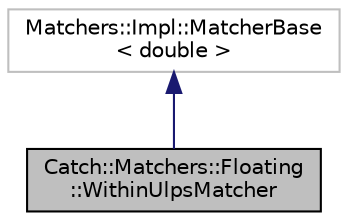 digraph "Catch::Matchers::Floating::WithinUlpsMatcher"
{
  edge [fontname="Helvetica",fontsize="10",labelfontname="Helvetica",labelfontsize="10"];
  node [fontname="Helvetica",fontsize="10",shape=record];
  Node1 [label="Catch::Matchers::Floating\l::WithinUlpsMatcher",height=0.2,width=0.4,color="black", fillcolor="grey75", style="filled", fontcolor="black"];
  Node2 -> Node1 [dir="back",color="midnightblue",fontsize="10",style="solid",fontname="Helvetica"];
  Node2 [label="Matchers::Impl::MatcherBase\l\< double \>",height=0.2,width=0.4,color="grey75", fillcolor="white", style="filled"];
}
